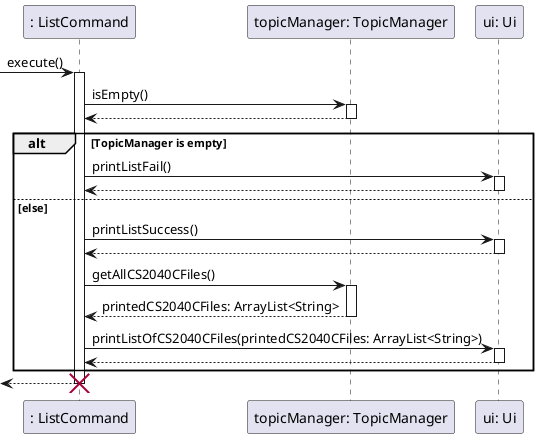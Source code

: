 @startuml
participant ": ListCommand" as ListCommand
participant "topicManager: TopicManager" as TopicManager
participant "ui: Ui" as Ui

-> ListCommand : execute()
activate ListCommand
    ListCommand -> TopicManager: isEmpty()
    activate TopicManager
    return

    alt TopicManager is empty
        ListCommand -> Ui : printListFail()
        activate Ui
        return
    else else
        ListCommand -> Ui : printListSuccess()
        activate Ui
        return

        ListCommand -> TopicManager : getAllCS2040CFiles()
        activate TopicManager
        return printedCS2040CFiles: ArrayList<String>

        ListCommand -> Ui : printListOfCS2040CFiles(printedCS2040CFiles: ArrayList<String>)
        activate Ui
        return
    end
return
destroy ListCommand
@enduml